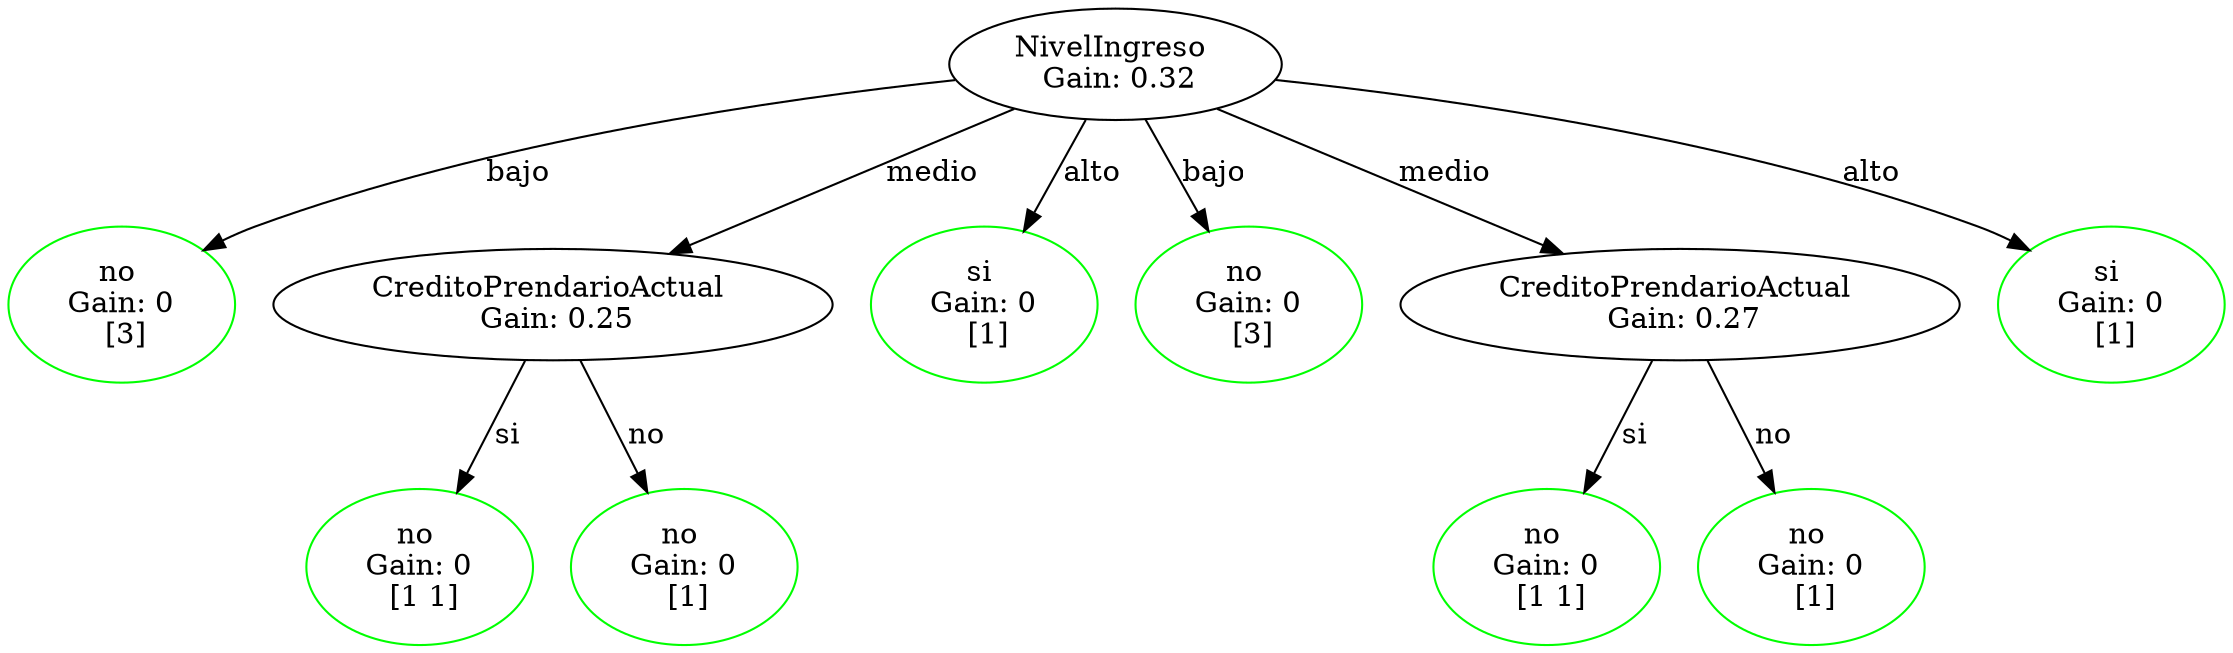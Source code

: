 digraph {
	0 [label="NivelIngreso 
 Gain: 0.47"]
	1 [label="no 
 Gain: 0 
 [3]" color=green]
	0 -> 1 [label=bajo splines=line]
	2 [label="CreditoPrendarioActual 
 Gain: 0.25"]
	0 -> 2 [label=medio splines=line]
	3 [label="no 
 Gain: 0 
 [1 1]" color=green]
	2 -> 3 [label=si splines=line]
	4 [label="no 
 Gain: 0 
 [1]" color=green]
	2 -> 4 [label=no splines=line]
	5 [label="si 
 Gain: 0 
 [1]" color=green]
	0 -> 5 [label=alto splines=line]
	0 [label="NivelIngreso 
 Gain: 0.32"]
	6 [label="no 
 Gain: 0 
 [3]" color=green]
	0 -> 6 [label=bajo splines=line]
	7 [label="CreditoPrendarioActual 
 Gain: 0.27"]
	0 -> 7 [label=medio splines=line]
	8 [label="no 
 Gain: 0 
 [1 1]" color=green]
	7 -> 8 [label=si splines=line]
	9 [label="no 
 Gain: 0 
 [1]" color=green]
	7 -> 9 [label=no splines=line]
	10 [label="si 
 Gain: 0 
 [1]" color=green]
	0 -> 10 [label=alto splines=line]
}
